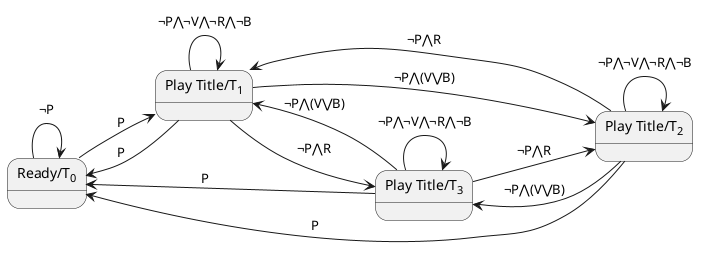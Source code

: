 @startuml
left to right direction

state "Ready/T<sub>0</sub>" as T0
state "Play Title/T<sub>1</sub>" as T1
state "Play Title/T<sub>2</sub>" as T2
state "Play Title/T<sub>3</sub>" as T3
'[*] --> T0
T0 --> T0 : ¬P
T0 --> T1 : P
T1 --> T0 : P
T1 --> T1 : ¬P⋀¬V⋀¬R⋀¬B 
T1 --> T2 : ¬P⋀(V⋁B)
T1 --> T3 : ¬P⋀R
'T1 --> T3 : ¬P⋀R
T2 --> T0 : P
T2 --> T1 : ¬P⋀R
T2 --> T2 : ¬P⋀¬V⋀¬R⋀¬B
T2 --> T3 : ¬P⋀(V⋁B)
T3 --> T0 : P
T3 --> T1 : ¬P⋀(V⋁B)
T3 --> T2 : ¬P⋀R
T3 --> T3 : ¬P⋀¬V⋀¬R⋀¬B

@enduml